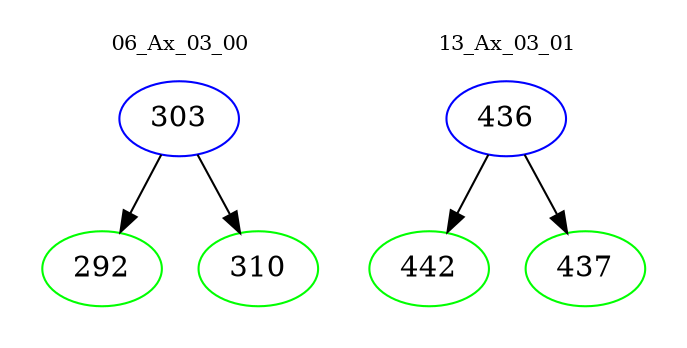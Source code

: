 digraph{
subgraph cluster_0 {
color = white
label = "06_Ax_03_00";
fontsize=10;
T0_303 [label="303", color="blue"]
T0_303 -> T0_292 [color="black"]
T0_292 [label="292", color="green"]
T0_303 -> T0_310 [color="black"]
T0_310 [label="310", color="green"]
}
subgraph cluster_1 {
color = white
label = "13_Ax_03_01";
fontsize=10;
T1_436 [label="436", color="blue"]
T1_436 -> T1_442 [color="black"]
T1_442 [label="442", color="green"]
T1_436 -> T1_437 [color="black"]
T1_437 [label="437", color="green"]
}
}
